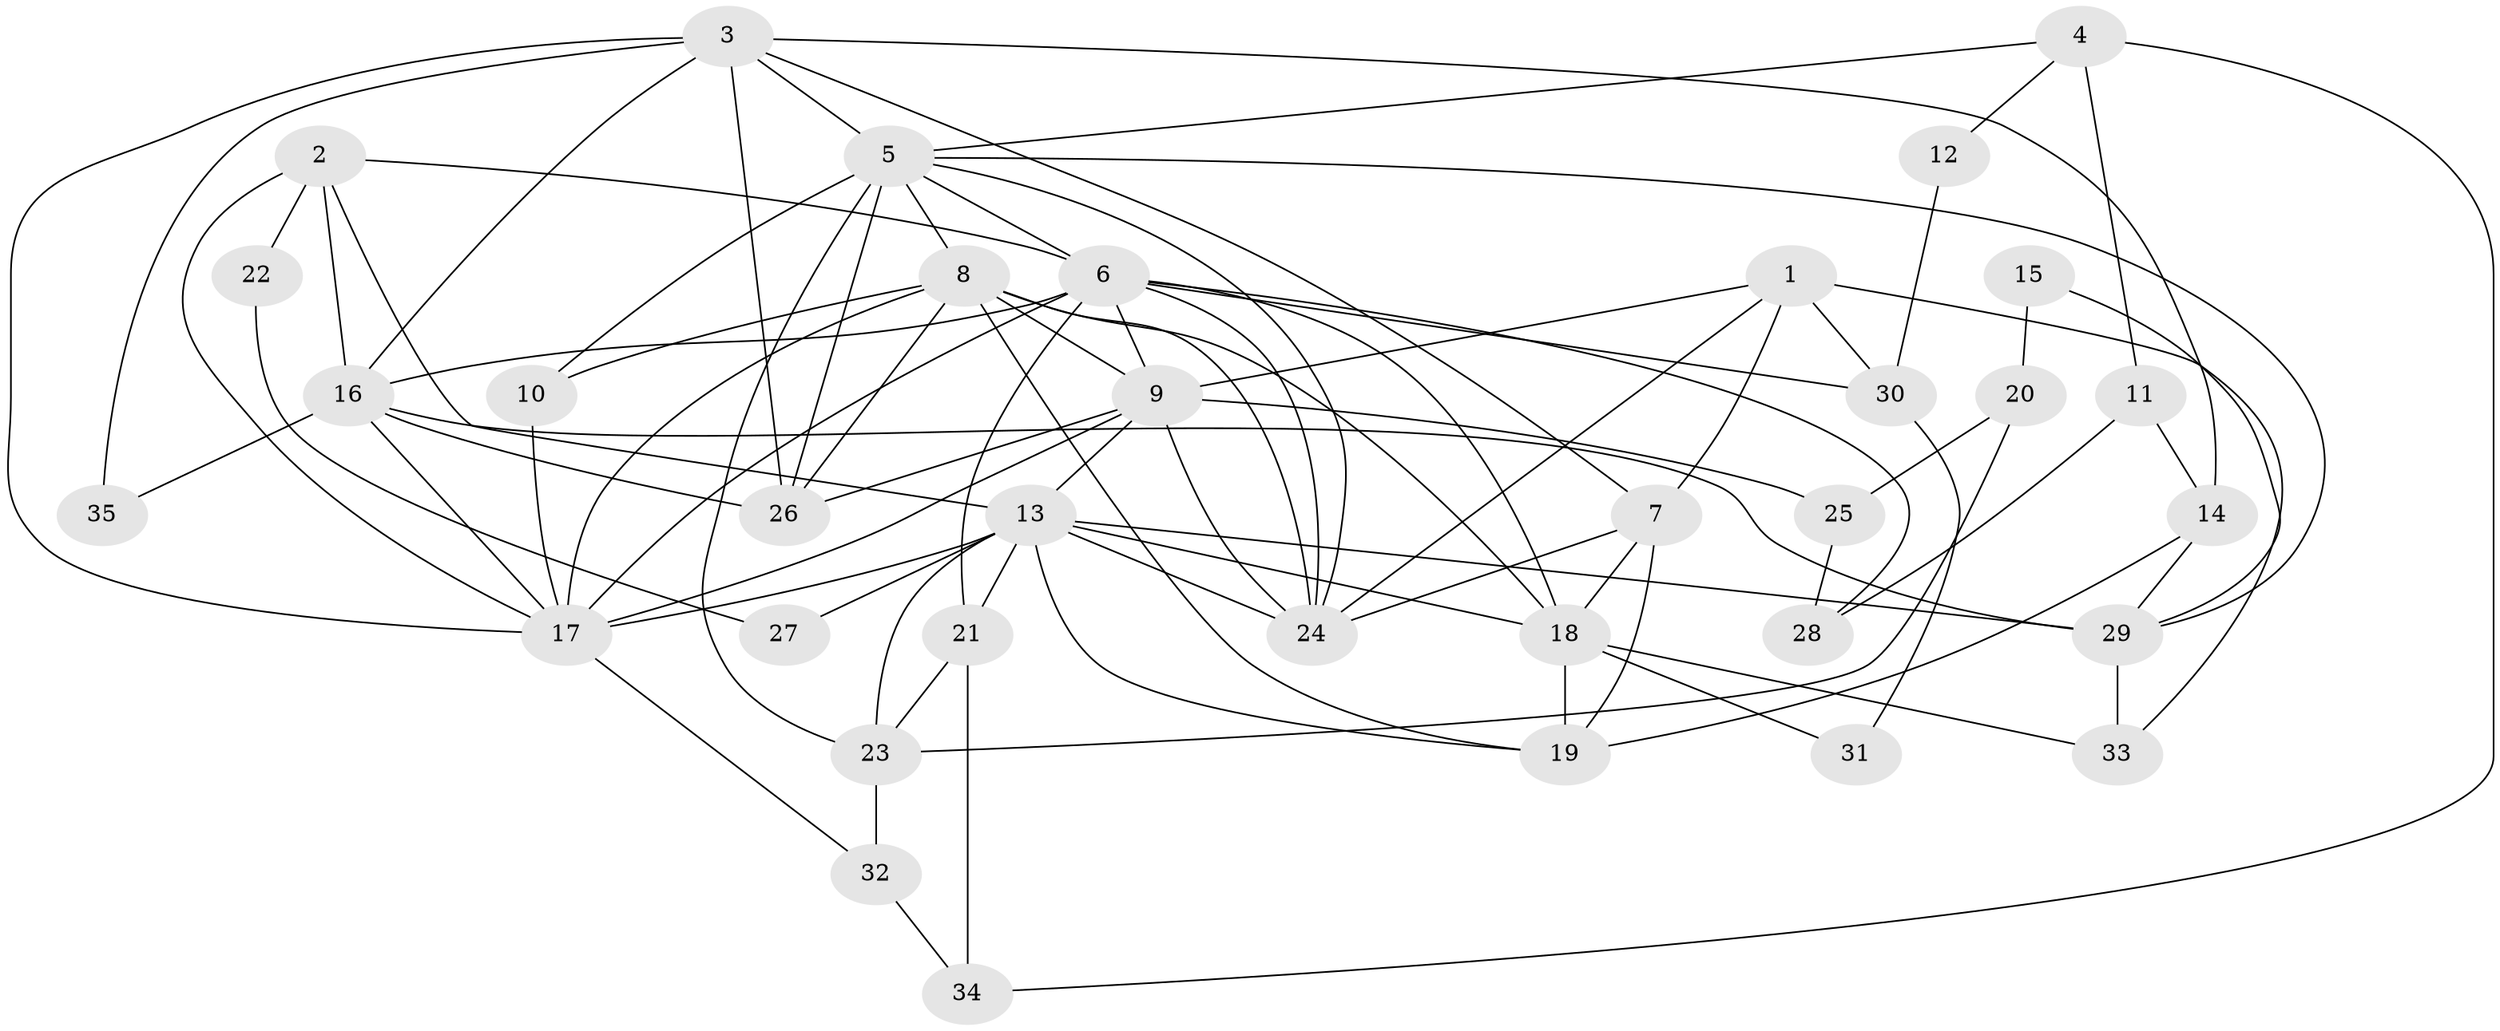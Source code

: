 // original degree distribution, {4: 0.3333333333333333, 3: 0.2608695652173913, 5: 0.2028985507246377, 2: 0.10144927536231885, 6: 0.057971014492753624, 7: 0.028985507246376812, 8: 0.014492753623188406}
// Generated by graph-tools (version 1.1) at 2025/50/03/04/25 22:50:53]
// undirected, 35 vertices, 85 edges
graph export_dot {
  node [color=gray90,style=filled];
  1;
  2;
  3;
  4;
  5;
  6;
  7;
  8;
  9;
  10;
  11;
  12;
  13;
  14;
  15;
  16;
  17;
  18;
  19;
  20;
  21;
  22;
  23;
  24;
  25;
  26;
  27;
  28;
  29;
  30;
  31;
  32;
  33;
  34;
  35;
  1 -- 7 [weight=1.0];
  1 -- 9 [weight=1.0];
  1 -- 24 [weight=1.0];
  1 -- 30 [weight=1.0];
  1 -- 33 [weight=1.0];
  2 -- 6 [weight=1.0];
  2 -- 13 [weight=1.0];
  2 -- 16 [weight=1.0];
  2 -- 17 [weight=1.0];
  2 -- 22 [weight=1.0];
  3 -- 5 [weight=3.0];
  3 -- 7 [weight=1.0];
  3 -- 14 [weight=1.0];
  3 -- 16 [weight=2.0];
  3 -- 17 [weight=1.0];
  3 -- 26 [weight=1.0];
  3 -- 35 [weight=1.0];
  4 -- 5 [weight=1.0];
  4 -- 11 [weight=1.0];
  4 -- 12 [weight=1.0];
  4 -- 34 [weight=1.0];
  5 -- 6 [weight=1.0];
  5 -- 8 [weight=2.0];
  5 -- 10 [weight=1.0];
  5 -- 23 [weight=1.0];
  5 -- 24 [weight=1.0];
  5 -- 26 [weight=1.0];
  5 -- 29 [weight=1.0];
  6 -- 9 [weight=1.0];
  6 -- 16 [weight=1.0];
  6 -- 17 [weight=1.0];
  6 -- 18 [weight=1.0];
  6 -- 21 [weight=1.0];
  6 -- 24 [weight=1.0];
  6 -- 28 [weight=1.0];
  6 -- 30 [weight=1.0];
  7 -- 18 [weight=1.0];
  7 -- 19 [weight=2.0];
  7 -- 24 [weight=1.0];
  8 -- 9 [weight=1.0];
  8 -- 10 [weight=1.0];
  8 -- 17 [weight=1.0];
  8 -- 18 [weight=2.0];
  8 -- 19 [weight=1.0];
  8 -- 24 [weight=1.0];
  8 -- 26 [weight=1.0];
  9 -- 13 [weight=1.0];
  9 -- 17 [weight=1.0];
  9 -- 24 [weight=1.0];
  9 -- 25 [weight=1.0];
  9 -- 26 [weight=1.0];
  10 -- 17 [weight=2.0];
  11 -- 14 [weight=1.0];
  11 -- 28 [weight=1.0];
  12 -- 30 [weight=1.0];
  13 -- 17 [weight=2.0];
  13 -- 18 [weight=1.0];
  13 -- 19 [weight=2.0];
  13 -- 21 [weight=1.0];
  13 -- 23 [weight=1.0];
  13 -- 24 [weight=1.0];
  13 -- 27 [weight=1.0];
  13 -- 29 [weight=2.0];
  14 -- 19 [weight=1.0];
  14 -- 29 [weight=1.0];
  15 -- 20 [weight=1.0];
  15 -- 29 [weight=1.0];
  16 -- 17 [weight=1.0];
  16 -- 26 [weight=1.0];
  16 -- 29 [weight=2.0];
  16 -- 35 [weight=1.0];
  17 -- 32 [weight=1.0];
  18 -- 19 [weight=1.0];
  18 -- 31 [weight=1.0];
  18 -- 33 [weight=1.0];
  20 -- 23 [weight=1.0];
  20 -- 25 [weight=1.0];
  21 -- 23 [weight=1.0];
  21 -- 34 [weight=1.0];
  22 -- 27 [weight=1.0];
  23 -- 32 [weight=1.0];
  25 -- 28 [weight=1.0];
  29 -- 33 [weight=1.0];
  30 -- 31 [weight=1.0];
  32 -- 34 [weight=1.0];
}
